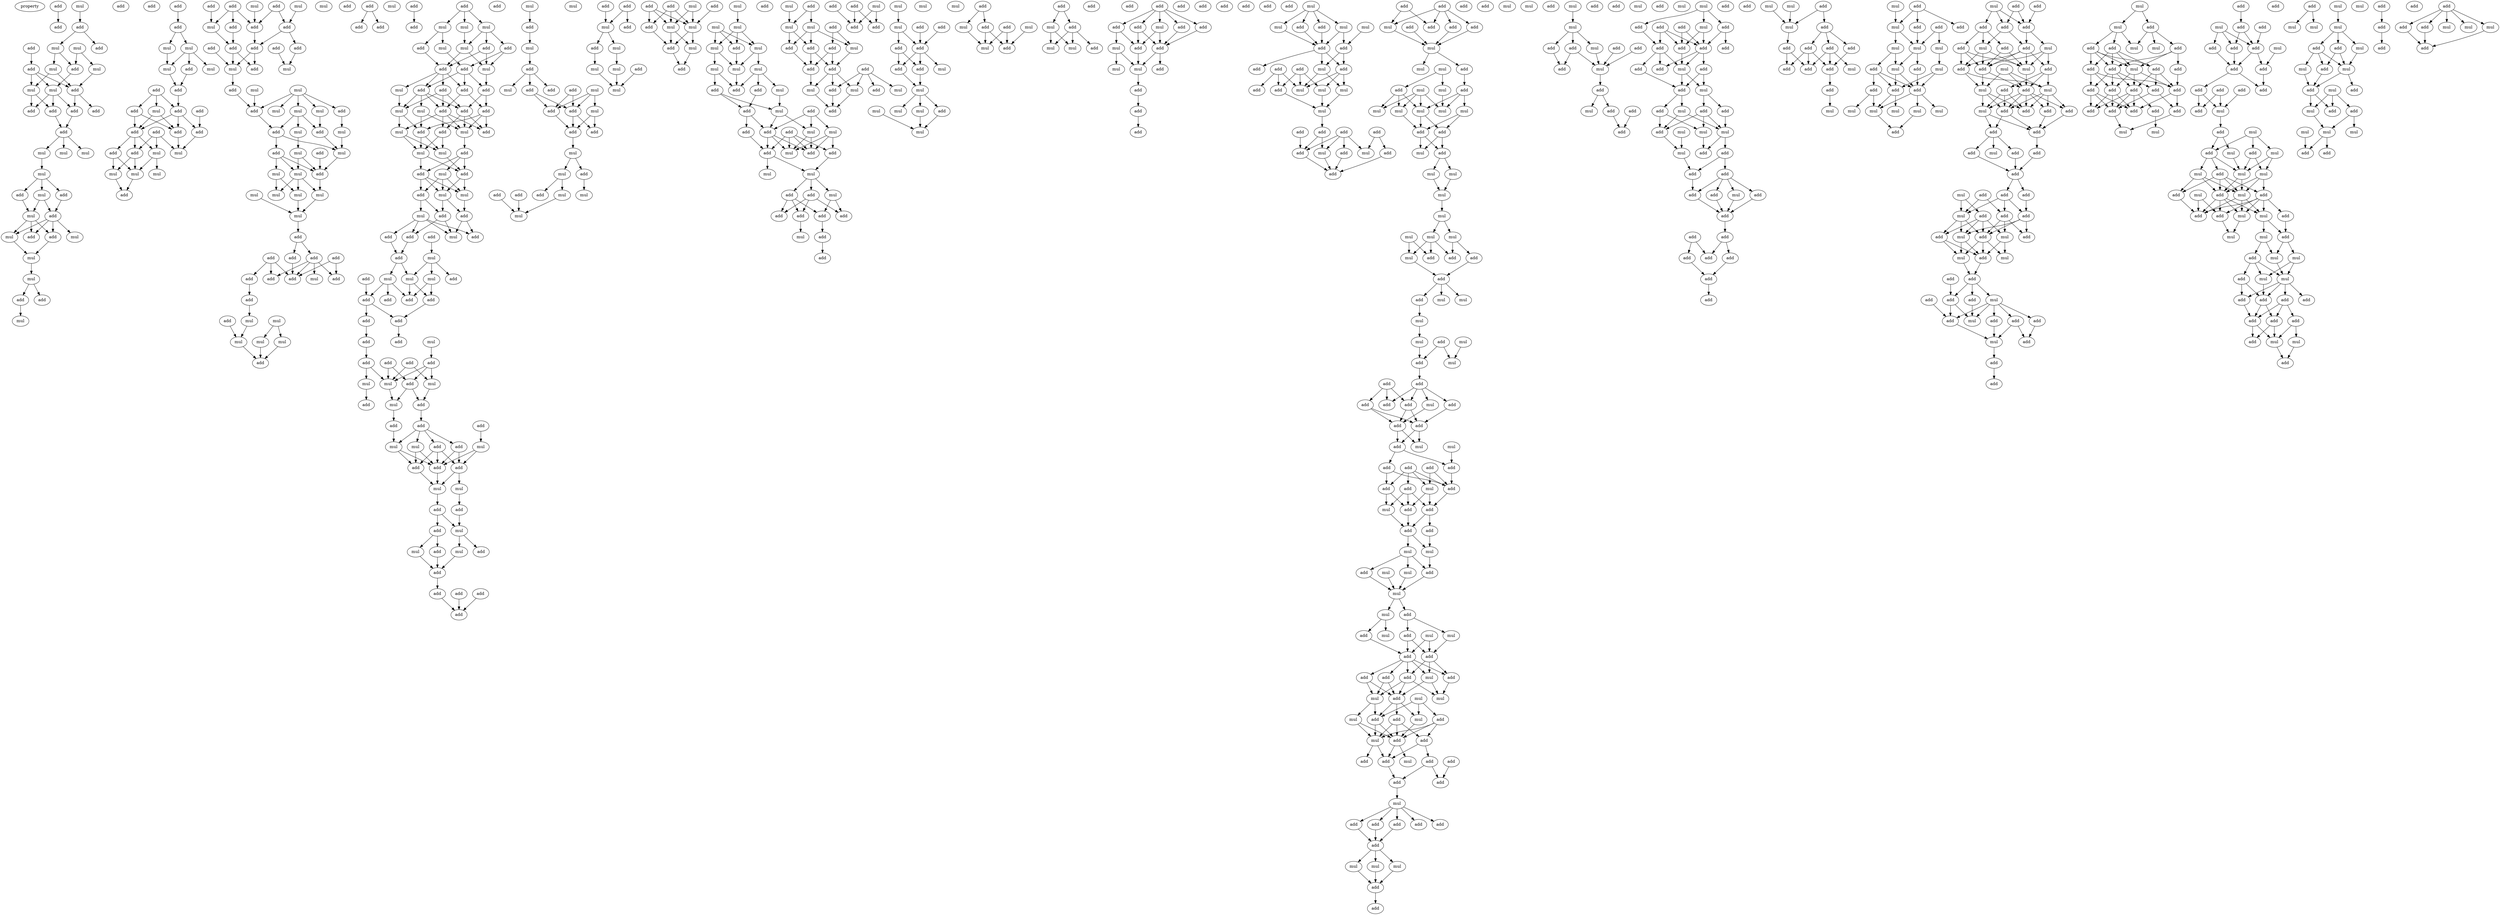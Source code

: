 digraph {
    node [fontcolor=black]
    property [mul=2,lf=1.2]
    0 [ label = add ];
    1 [ label = add ];
    2 [ label = mul ];
    3 [ label = add ];
    4 [ label = mul ];
    5 [ label = add ];
    6 [ label = mul ];
    7 [ label = add ];
    8 [ label = add ];
    9 [ label = add ];
    10 [ label = mul ];
    11 [ label = mul ];
    12 [ label = mul ];
    13 [ label = add ];
    14 [ label = mul ];
    15 [ label = add ];
    16 [ label = add ];
    17 [ label = add ];
    18 [ label = add ];
    19 [ label = add ];
    20 [ label = mul ];
    21 [ label = mul ];
    22 [ label = mul ];
    23 [ label = add ];
    24 [ label = mul ];
    25 [ label = add ];
    26 [ label = add ];
    27 [ label = mul ];
    28 [ label = mul ];
    29 [ label = add ];
    30 [ label = add ];
    31 [ label = mul ];
    32 [ label = mul ];
    33 [ label = add ];
    34 [ label = mul ];
    35 [ label = mul ];
    36 [ label = add ];
    37 [ label = add ];
    38 [ label = mul ];
    39 [ label = add ];
    40 [ label = add ];
    41 [ label = add ];
    42 [ label = mul ];
    43 [ label = mul ];
    44 [ label = mul ];
    45 [ label = add ];
    46 [ label = mul ];
    47 [ label = add ];
    48 [ label = add ];
    49 [ label = add ];
    50 [ label = add ];
    51 [ label = add ];
    52 [ label = mul ];
    53 [ label = add ];
    54 [ label = add ];
    55 [ label = add ];
    56 [ label = add ];
    57 [ label = mul ];
    58 [ label = add ];
    59 [ label = mul ];
    60 [ label = add ];
    61 [ label = mul ];
    62 [ label = mul ];
    63 [ label = mul ];
    64 [ label = add ];
    65 [ label = add ];
    66 [ label = add ];
    67 [ label = add ];
    68 [ label = mul ];
    69 [ label = mul ];
    70 [ label = add ];
    71 [ label = mul ];
    72 [ label = add ];
    73 [ label = add ];
    74 [ label = add ];
    75 [ label = add ];
    76 [ label = add ];
    77 [ label = add ];
    78 [ label = add ];
    79 [ label = mul ];
    80 [ label = mul ];
    81 [ label = add ];
    82 [ label = add ];
    83 [ label = mul ];
    84 [ label = mul ];
    85 [ label = mul ];
    86 [ label = mul ];
    87 [ label = add ];
    88 [ label = mul ];
    89 [ label = add ];
    90 [ label = mul ];
    91 [ label = add ];
    92 [ label = add ];
    93 [ label = mul ];
    94 [ label = mul ];
    95 [ label = add ];
    96 [ label = mul ];
    97 [ label = add ];
    98 [ label = add ];
    99 [ label = mul ];
    100 [ label = mul ];
    101 [ label = mul ];
    102 [ label = mul ];
    103 [ label = mul ];
    104 [ label = mul ];
    105 [ label = mul ];
    106 [ label = add ];
    107 [ label = add ];
    108 [ label = add ];
    109 [ label = add ];
    110 [ label = add ];
    111 [ label = add ];
    112 [ label = add ];
    113 [ label = mul ];
    114 [ label = add ];
    115 [ label = add ];
    116 [ label = add ];
    117 [ label = mul ];
    118 [ label = mul ];
    119 [ label = mul ];
    120 [ label = add ];
    121 [ label = mul ];
    122 [ label = add ];
    123 [ label = mul ];
    124 [ label = mul ];
    125 [ label = add ];
    126 [ label = add ];
    127 [ label = mul ];
    128 [ label = add ];
    129 [ label = add ];
    130 [ label = add ];
    131 [ label = add ];
    132 [ label = add ];
    133 [ label = mul ];
    134 [ label = mul ];
    135 [ label = mul ];
    136 [ label = mul ];
    137 [ label = mul ];
    138 [ label = add ];
    139 [ label = add ];
    140 [ label = add ];
    141 [ label = mul ];
    142 [ label = add ];
    143 [ label = add ];
    144 [ label = add ];
    145 [ label = add ];
    146 [ label = add ];
    147 [ label = add ];
    148 [ label = mul ];
    149 [ label = add ];
    150 [ label = mul ];
    151 [ label = add ];
    152 [ label = add ];
    153 [ label = mul ];
    154 [ label = add ];
    155 [ label = mul ];
    156 [ label = add ];
    157 [ label = mul ];
    158 [ label = add ];
    159 [ label = mul ];
    160 [ label = add ];
    161 [ label = mul ];
    162 [ label = add ];
    163 [ label = mul ];
    164 [ label = add ];
    165 [ label = mul ];
    166 [ label = mul ];
    167 [ label = add ];
    168 [ label = add ];
    169 [ label = mul ];
    170 [ label = add ];
    171 [ label = add ];
    172 [ label = add ];
    173 [ label = add ];
    174 [ label = mul ];
    175 [ label = add ];
    176 [ label = add ];
    177 [ label = mul ];
    178 [ label = mul ];
    179 [ label = mul ];
    180 [ label = add ];
    181 [ label = add ];
    182 [ label = mul ];
    183 [ label = add ];
    184 [ label = add ];
    185 [ label = add ];
    186 [ label = add ];
    187 [ label = add ];
    188 [ label = add ];
    189 [ label = add ];
    190 [ label = add ];
    191 [ label = mul ];
    192 [ label = add ];
    193 [ label = add ];
    194 [ label = add ];
    195 [ label = add ];
    196 [ label = mul ];
    197 [ label = mul ];
    198 [ label = add ];
    199 [ label = mul ];
    200 [ label = add ];
    201 [ label = add ];
    202 [ label = mul ];
    203 [ label = add ];
    204 [ label = add ];
    205 [ label = add ];
    206 [ label = add ];
    207 [ label = mul ];
    208 [ label = add ];
    209 [ label = mul ];
    210 [ label = mul ];
    211 [ label = add ];
    212 [ label = add ];
    213 [ label = add ];
    214 [ label = add ];
    215 [ label = mul ];
    216 [ label = mul ];
    217 [ label = add ];
    218 [ label = add ];
    219 [ label = add ];
    220 [ label = mul ];
    221 [ label = add ];
    222 [ label = mul ];
    223 [ label = add ];
    224 [ label = mul ];
    225 [ label = add ];
    226 [ label = mul ];
    227 [ label = add ];
    228 [ label = add ];
    229 [ label = add ];
    230 [ label = add ];
    231 [ label = add ];
    232 [ label = mul ];
    233 [ label = add ];
    234 [ label = add ];
    235 [ label = mul ];
    236 [ label = add ];
    237 [ label = add ];
    238 [ label = mul ];
    239 [ label = mul ];
    240 [ label = add ];
    241 [ label = add ];
    242 [ label = add ];
    243 [ label = add ];
    244 [ label = mul ];
    245 [ label = mul ];
    246 [ label = add ];
    247 [ label = mul ];
    248 [ label = mul ];
    249 [ label = add ];
    250 [ label = add ];
    251 [ label = add ];
    252 [ label = mul ];
    253 [ label = mul ];
    254 [ label = add ];
    255 [ label = add ];
    256 [ label = mul ];
    257 [ label = add ];
    258 [ label = add ];
    259 [ label = mul ];
    260 [ label = mul ];
    261 [ label = add ];
    262 [ label = mul ];
    263 [ label = mul ];
    264 [ label = add ];
    265 [ label = mul ];
    266 [ label = add ];
    267 [ label = add ];
    268 [ label = add ];
    269 [ label = mul ];
    270 [ label = mul ];
    271 [ label = mul ];
    272 [ label = mul ];
    273 [ label = mul ];
    274 [ label = add ];
    275 [ label = mul ];
    276 [ label = mul ];
    277 [ label = add ];
    278 [ label = add ];
    279 [ label = mul ];
    280 [ label = mul ];
    281 [ label = mul ];
    282 [ label = mul ];
    283 [ label = add ];
    284 [ label = add ];
    285 [ label = mul ];
    286 [ label = add ];
    287 [ label = mul ];
    288 [ label = add ];
    289 [ label = add ];
    290 [ label = mul ];
    291 [ label = mul ];
    292 [ label = add ];
    293 [ label = add ];
    294 [ label = add ];
    295 [ label = add ];
    296 [ label = add ];
    297 [ label = mul ];
    298 [ label = add ];
    299 [ label = mul ];
    300 [ label = mul ];
    301 [ label = add ];
    302 [ label = mul ];
    303 [ label = add ];
    304 [ label = add ];
    305 [ label = add ];
    306 [ label = add ];
    307 [ label = add ];
    308 [ label = mul ];
    309 [ label = add ];
    310 [ label = add ];
    311 [ label = add ];
    312 [ label = mul ];
    313 [ label = add ];
    314 [ label = mul ];
    315 [ label = add ];
    316 [ label = mul ];
    317 [ label = add ];
    318 [ label = add ];
    319 [ label = mul ];
    320 [ label = add ];
    321 [ label = add ];
    322 [ label = add ];
    323 [ label = add ];
    324 [ label = mul ];
    325 [ label = add ];
    326 [ label = mul ];
    327 [ label = add ];
    328 [ label = mul ];
    329 [ label = add ];
    330 [ label = add ];
    331 [ label = mul ];
    332 [ label = add ];
    333 [ label = add ];
    334 [ label = add ];
    335 [ label = mul ];
    336 [ label = add ];
    337 [ label = add ];
    338 [ label = mul ];
    339 [ label = add ];
    340 [ label = add ];
    341 [ label = mul ];
    342 [ label = mul ];
    343 [ label = add ];
    344 [ label = mul ];
    345 [ label = add ];
    346 [ label = mul ];
    347 [ label = mul ];
    348 [ label = add ];
    349 [ label = mul ];
    350 [ label = mul ];
    351 [ label = mul ];
    352 [ label = add ];
    353 [ label = mul ];
    354 [ label = mul ];
    355 [ label = add ];
    356 [ label = add ];
    357 [ label = add ];
    358 [ label = mul ];
    359 [ label = add ];
    360 [ label = mul ];
    361 [ label = add ];
    362 [ label = add ];
    363 [ label = mul ];
    364 [ label = add ];
    365 [ label = add ];
    366 [ label = mul ];
    367 [ label = add ];
    368 [ label = add ];
    369 [ label = add ];
    370 [ label = add ];
    371 [ label = mul ];
    372 [ label = add ];
    373 [ label = mul ];
    374 [ label = add ];
    375 [ label = add ];
    376 [ label = mul ];
    377 [ label = add ];
    378 [ label = add ];
    379 [ label = mul ];
    380 [ label = add ];
    381 [ label = add ];
    382 [ label = add ];
    383 [ label = add ];
    384 [ label = add ];
    385 [ label = add ];
    386 [ label = add ];
    387 [ label = add ];
    388 [ label = mul ];
    389 [ label = mul ];
    390 [ label = mul ];
    391 [ label = mul ];
    392 [ label = add ];
    393 [ label = add ];
    394 [ label = add ];
    395 [ label = add ];
    396 [ label = add ];
    397 [ label = add ];
    398 [ label = add ];
    399 [ label = mul ];
    400 [ label = add ];
    401 [ label = mul ];
    402 [ label = add ];
    403 [ label = add ];
    404 [ label = mul ];
    405 [ label = mul ];
    406 [ label = mul ];
    407 [ label = add ];
    408 [ label = add ];
    409 [ label = add ];
    410 [ label = add ];
    411 [ label = add ];
    412 [ label = add ];
    413 [ label = mul ];
    414 [ label = add ];
    415 [ label = mul ];
    416 [ label = add ];
    417 [ label = add ];
    418 [ label = add ];
    419 [ label = add ];
    420 [ label = add ];
    421 [ label = mul ];
    422 [ label = add ];
    423 [ label = add ];
    424 [ label = mul ];
    425 [ label = mul ];
    426 [ label = add ];
    427 [ label = mul ];
    428 [ label = add ];
    429 [ label = mul ];
    430 [ label = add ];
    431 [ label = add ];
    432 [ label = mul ];
    433 [ label = mul ];
    434 [ label = mul ];
    435 [ label = mul ];
    436 [ label = mul ];
    437 [ label = mul ];
    438 [ label = add ];
    439 [ label = add ];
    440 [ label = mul ];
    441 [ label = add ];
    442 [ label = mul ];
    443 [ label = mul ];
    444 [ label = mul ];
    445 [ label = mul ];
    446 [ label = add ];
    447 [ label = mul ];
    448 [ label = mul ];
    449 [ label = mul ];
    450 [ label = add ];
    451 [ label = add ];
    452 [ label = add ];
    453 [ label = mul ];
    454 [ label = mul ];
    455 [ label = add ];
    456 [ label = add ];
    457 [ label = mul ];
    458 [ label = mul ];
    459 [ label = mul ];
    460 [ label = mul ];
    461 [ label = add ];
    462 [ label = mul ];
    463 [ label = mul ];
    464 [ label = add ];
    465 [ label = add ];
    466 [ label = add ];
    467 [ label = add ];
    468 [ label = mul ];
    469 [ label = add ];
    470 [ label = add ];
    471 [ label = add ];
    472 [ label = add ];
    473 [ label = add ];
    474 [ label = mul ];
    475 [ label = mul ];
    476 [ label = add ];
    477 [ label = add ];
    478 [ label = add ];
    479 [ label = add ];
    480 [ label = add ];
    481 [ label = mul ];
    482 [ label = add ];
    483 [ label = add ];
    484 [ label = mul ];
    485 [ label = add ];
    486 [ label = mul ];
    487 [ label = add ];
    488 [ label = add ];
    489 [ label = add ];
    490 [ label = add ];
    491 [ label = mul ];
    492 [ label = mul ];
    493 [ label = add ];
    494 [ label = mul ];
    495 [ label = add ];
    496 [ label = add ];
    497 [ label = mul ];
    498 [ label = mul ];
    499 [ label = add ];
    500 [ label = mul ];
    501 [ label = mul ];
    502 [ label = mul ];
    503 [ label = add ];
    504 [ label = add ];
    505 [ label = mul ];
    506 [ label = add ];
    507 [ label = add ];
    508 [ label = add ];
    509 [ label = add ];
    510 [ label = mul ];
    511 [ label = add ];
    512 [ label = add ];
    513 [ label = mul ];
    514 [ label = mul ];
    515 [ label = mul ];
    516 [ label = add ];
    517 [ label = add ];
    518 [ label = mul ];
    519 [ label = add ];
    520 [ label = mul ];
    521 [ label = add ];
    522 [ label = mul ];
    523 [ label = add ];
    524 [ label = add ];
    525 [ label = add ];
    526 [ label = add ];
    527 [ label = mul ];
    528 [ label = add ];
    529 [ label = add ];
    530 [ label = add ];
    531 [ label = add ];
    532 [ label = mul ];
    533 [ label = add ];
    534 [ label = add ];
    535 [ label = add ];
    536 [ label = add ];
    537 [ label = add ];
    538 [ label = add ];
    539 [ label = mul ];
    540 [ label = mul ];
    541 [ label = mul ];
    542 [ label = add ];
    543 [ label = add ];
    544 [ label = mul ];
    545 [ label = add ];
    546 [ label = mul ];
    547 [ label = add ];
    548 [ label = add ];
    549 [ label = add ];
    550 [ label = mul ];
    551 [ label = add ];
    552 [ label = add ];
    553 [ label = mul ];
    554 [ label = add ];
    555 [ label = mul ];
    556 [ label = add ];
    557 [ label = add ];
    558 [ label = add ];
    559 [ label = add ];
    560 [ label = mul ];
    561 [ label = add ];
    562 [ label = mul ];
    563 [ label = mul ];
    564 [ label = add ];
    565 [ label = add ];
    566 [ label = mul ];
    567 [ label = add ];
    568 [ label = add ];
    569 [ label = add ];
    570 [ label = add ];
    571 [ label = add ];
    572 [ label = add ];
    573 [ label = add ];
    574 [ label = mul ];
    575 [ label = add ];
    576 [ label = add ];
    577 [ label = add ];
    578 [ label = mul ];
    579 [ label = add ];
    580 [ label = add ];
    581 [ label = mul ];
    582 [ label = add ];
    583 [ label = add ];
    584 [ label = mul ];
    585 [ label = mul ];
    586 [ label = add ];
    587 [ label = mul ];
    588 [ label = add ];
    589 [ label = mul ];
    590 [ label = add ];
    591 [ label = add ];
    592 [ label = add ];
    593 [ label = add ];
    594 [ label = add ];
    595 [ label = mul ];
    596 [ label = add ];
    597 [ label = add ];
    598 [ label = add ];
    599 [ label = add ];
    600 [ label = add ];
    601 [ label = add ];
    602 [ label = add ];
    603 [ label = add ];
    604 [ label = add ];
    605 [ label = mul ];
    606 [ label = add ];
    607 [ label = mul ];
    608 [ label = add ];
    609 [ label = add ];
    610 [ label = mul ];
    611 [ label = add ];
    612 [ label = add ];
    613 [ label = add ];
    614 [ label = add ];
    615 [ label = add ];
    616 [ label = add ];
    617 [ label = mul ];
    618 [ label = add ];
    619 [ label = add ];
    620 [ label = mul ];
    621 [ label = add ];
    622 [ label = mul ];
    623 [ label = add ];
    624 [ label = add ];
    625 [ label = mul ];
    626 [ label = add ];
    627 [ label = mul ];
    628 [ label = mul ];
    629 [ label = mul ];
    630 [ label = mul ];
    631 [ label = add ];
    632 [ label = mul ];
    633 [ label = add ];
    634 [ label = add ];
    635 [ label = add ];
    636 [ label = add ];
    637 [ label = mul ];
    638 [ label = mul ];
    639 [ label = mul ];
    640 [ label = mul ];
    641 [ label = mul ];
    642 [ label = add ];
    643 [ label = mul ];
    644 [ label = add ];
    645 [ label = add ];
    646 [ label = add ];
    647 [ label = add ];
    648 [ label = add ];
    649 [ label = add ];
    650 [ label = add ];
    651 [ label = add ];
    652 [ label = mul ];
    653 [ label = mul ];
    654 [ label = add ];
    655 [ label = add ];
    656 [ label = mul ];
    657 [ label = add ];
    658 [ label = mul ];
    659 [ label = mul ];
    660 [ label = add ];
    661 [ label = mul ];
    662 [ label = add ];
    663 [ label = mul ];
    664 [ label = add ];
    665 [ label = add ];
    666 [ label = add ];
    667 [ label = add ];
    668 [ label = add ];
    669 [ label = add ];
    670 [ label = add ];
    671 [ label = add ];
    672 [ label = mul ];
    673 [ label = add ];
    674 [ label = add ];
    675 [ label = mul ];
    676 [ label = add ];
    677 [ label = add ];
    678 [ label = add ];
    679 [ label = add ];
    680 [ label = add ];
    681 [ label = add ];
    682 [ label = mul ];
    683 [ label = mul ];
    684 [ label = add ];
    685 [ label = add ];
    686 [ label = mul ];
    687 [ label = add ];
    688 [ label = mul ];
    689 [ label = mul ];
    690 [ label = add ];
    691 [ label = add ];
    692 [ label = add ];
    693 [ label = add ];
    694 [ label = add ];
    695 [ label = mul ];
    696 [ label = add ];
    697 [ label = add ];
    698 [ label = add ];
    699 [ label = add ];
    700 [ label = mul ];
    701 [ label = add ];
    702 [ label = mul ];
    703 [ label = add ];
    704 [ label = add ];
    705 [ label = add ];
    706 [ label = mul ];
    707 [ label = mul ];
    708 [ label = add ];
    709 [ label = add ];
    710 [ label = mul ];
    711 [ label = add ];
    712 [ label = mul ];
    713 [ label = add ];
    714 [ label = add ];
    715 [ label = add ];
    716 [ label = add ];
    717 [ label = add ];
    718 [ label = mul ];
    719 [ label = add ];
    720 [ label = add ];
    721 [ label = add ];
    722 [ label = add ];
    723 [ label = add ];
    724 [ label = add ];
    725 [ label = add ];
    726 [ label = add ];
    727 [ label = add ];
    728 [ label = add ];
    729 [ label = mul ];
    730 [ label = mul ];
    731 [ label = add ];
    732 [ label = mul ];
    733 [ label = add ];
    734 [ label = add ];
    735 [ label = add ];
    736 [ label = mul ];
    737 [ label = add ];
    738 [ label = add ];
    739 [ label = add ];
    740 [ label = add ];
    741 [ label = add ];
    742 [ label = add ];
    743 [ label = add ];
    744 [ label = add ];
    745 [ label = add ];
    746 [ label = mul ];
    747 [ label = add ];
    748 [ label = mul ];
    749 [ label = mul ];
    750 [ label = add ];
    751 [ label = mul ];
    752 [ label = add ];
    753 [ label = mul ];
    754 [ label = add ];
    755 [ label = mul ];
    756 [ label = mul ];
    757 [ label = add ];
    758 [ label = add ];
    759 [ label = add ];
    760 [ label = mul ];
    761 [ label = mul ];
    762 [ label = mul ];
    763 [ label = add ];
    764 [ label = mul ];
    765 [ label = add ];
    766 [ label = add ];
    767 [ label = mul ];
    768 [ label = mul ];
    769 [ label = add ];
    770 [ label = mul ];
    771 [ label = mul ];
    772 [ label = add ];
    773 [ label = add ];
    774 [ label = mul ];
    775 [ label = mul ];
    776 [ label = add ];
    777 [ label = add ];
    778 [ label = add ];
    779 [ label = add ];
    780 [ label = add ];
    781 [ label = add ];
    782 [ label = add ];
    783 [ label = mul ];
    784 [ label = mul ];
    785 [ label = add ];
    786 [ label = add ];
    787 [ label = add ];
    788 [ label = add ];
    789 [ label = mul ];
    790 [ label = mul ];
    791 [ label = mul ];
    792 [ label = mul ];
    793 [ label = add ];
    794 [ label = add ];
    795 [ label = mul ];
    796 [ label = mul ];
    797 [ label = add ];
    798 [ label = mul ];
    799 [ label = add ];
    800 [ label = add ];
    801 [ label = mul ];
    802 [ label = mul ];
    803 [ label = add ];
    804 [ label = add ];
    805 [ label = mul ];
    806 [ label = mul ];
    807 [ label = mul ];
    808 [ label = add ];
    809 [ label = mul ];
    810 [ label = add ];
    811 [ label = add ];
    812 [ label = add ];
    813 [ label = add ];
    814 [ label = add ];
    815 [ label = add ];
    816 [ label = add ];
    817 [ label = add ];
    818 [ label = mul ];
    819 [ label = mul ];
    820 [ label = mul ];
    821 [ label = add ];
    0 -> 1 [ name = 0 ];
    2 -> 3 [ name = 1 ];
    3 -> 4 [ name = 2 ];
    3 -> 5 [ name = 3 ];
    4 -> 9 [ name = 4 ];
    4 -> 11 [ name = 5 ];
    6 -> 9 [ name = 6 ];
    6 -> 10 [ name = 7 ];
    7 -> 8 [ name = 8 ];
    8 -> 12 [ name = 9 ];
    8 -> 13 [ name = 10 ];
    8 -> 14 [ name = 11 ];
    9 -> 14 [ name = 12 ];
    10 -> 13 [ name = 13 ];
    11 -> 12 [ name = 14 ];
    11 -> 13 [ name = 15 ];
    12 -> 16 [ name = 16 ];
    12 -> 18 [ name = 17 ];
    13 -> 15 [ name = 18 ];
    13 -> 17 [ name = 19 ];
    14 -> 16 [ name = 20 ];
    14 -> 17 [ name = 21 ];
    14 -> 18 [ name = 22 ];
    16 -> 19 [ name = 23 ];
    17 -> 19 [ name = 24 ];
    19 -> 20 [ name = 25 ];
    19 -> 21 [ name = 26 ];
    19 -> 22 [ name = 27 ];
    20 -> 24 [ name = 28 ];
    24 -> 25 [ name = 29 ];
    24 -> 26 [ name = 30 ];
    24 -> 27 [ name = 31 ];
    25 -> 28 [ name = 32 ];
    26 -> 29 [ name = 33 ];
    27 -> 28 [ name = 34 ];
    27 -> 29 [ name = 35 ];
    28 -> 30 [ name = 36 ];
    28 -> 31 [ name = 37 ];
    28 -> 33 [ name = 38 ];
    29 -> 30 [ name = 39 ];
    29 -> 31 [ name = 40 ];
    29 -> 32 [ name = 41 ];
    29 -> 33 [ name = 42 ];
    30 -> 34 [ name = 43 ];
    31 -> 34 [ name = 44 ];
    34 -> 35 [ name = 45 ];
    35 -> 36 [ name = 46 ];
    35 -> 37 [ name = 47 ];
    36 -> 38 [ name = 48 ];
    40 -> 41 [ name = 49 ];
    41 -> 42 [ name = 50 ];
    41 -> 43 [ name = 51 ];
    42 -> 46 [ name = 52 ];
    43 -> 44 [ name = 53 ];
    43 -> 45 [ name = 54 ];
    43 -> 46 [ name = 55 ];
    45 -> 47 [ name = 56 ];
    46 -> 47 [ name = 57 ];
    47 -> 51 [ name = 58 ];
    48 -> 49 [ name = 59 ];
    48 -> 51 [ name = 60 ];
    48 -> 52 [ name = 61 ];
    49 -> 54 [ name = 62 ];
    49 -> 56 [ name = 63 ];
    50 -> 55 [ name = 64 ];
    51 -> 54 [ name = 65 ];
    51 -> 55 [ name = 66 ];
    51 -> 56 [ name = 67 ];
    52 -> 54 [ name = 68 ];
    52 -> 56 [ name = 69 ];
    53 -> 57 [ name = 70 ];
    53 -> 58 [ name = 71 ];
    53 -> 59 [ name = 72 ];
    54 -> 58 [ name = 73 ];
    54 -> 59 [ name = 74 ];
    54 -> 60 [ name = 75 ];
    55 -> 57 [ name = 76 ];
    56 -> 57 [ name = 77 ];
    58 -> 61 [ name = 78 ];
    58 -> 63 [ name = 79 ];
    59 -> 62 [ name = 80 ];
    59 -> 63 [ name = 81 ];
    60 -> 61 [ name = 82 ];
    60 -> 63 [ name = 83 ];
    61 -> 64 [ name = 84 ];
    63 -> 64 [ name = 85 ];
    65 -> 70 [ name = 86 ];
    65 -> 73 [ name = 87 ];
    66 -> 70 [ name = 88 ];
    66 -> 71 [ name = 89 ];
    66 -> 72 [ name = 90 ];
    67 -> 71 [ name = 91 ];
    68 -> 73 [ name = 92 ];
    69 -> 70 [ name = 93 ];
    70 -> 76 [ name = 94 ];
    71 -> 75 [ name = 95 ];
    72 -> 75 [ name = 96 ];
    73 -> 74 [ name = 97 ];
    73 -> 76 [ name = 98 ];
    74 -> 80 [ name = 99 ];
    75 -> 79 [ name = 100 ];
    75 -> 81 [ name = 101 ];
    76 -> 79 [ name = 102 ];
    76 -> 81 [ name = 103 ];
    77 -> 79 [ name = 104 ];
    78 -> 80 [ name = 105 ];
    79 -> 82 [ name = 106 ];
    82 -> 89 [ name = 107 ];
    83 -> 85 [ name = 108 ];
    83 -> 86 [ name = 109 ];
    83 -> 87 [ name = 110 ];
    83 -> 88 [ name = 111 ];
    83 -> 89 [ name = 112 ];
    84 -> 89 [ name = 113 ];
    85 -> 90 [ name = 114 ];
    85 -> 91 [ name = 115 ];
    85 -> 92 [ name = 116 ];
    87 -> 93 [ name = 117 ];
    88 -> 91 [ name = 118 ];
    89 -> 92 [ name = 119 ];
    90 -> 94 [ name = 120 ];
    91 -> 96 [ name = 121 ];
    92 -> 95 [ name = 122 ];
    92 -> 96 [ name = 123 ];
    93 -> 96 [ name = 124 ];
    94 -> 98 [ name = 125 ];
    94 -> 100 [ name = 126 ];
    95 -> 98 [ name = 127 ];
    95 -> 99 [ name = 128 ];
    95 -> 100 [ name = 129 ];
    96 -> 98 [ name = 130 ];
    97 -> 98 [ name = 131 ];
    98 -> 104 [ name = 132 ];
    99 -> 101 [ name = 133 ];
    99 -> 103 [ name = 134 ];
    100 -> 101 [ name = 135 ];
    100 -> 103 [ name = 136 ];
    100 -> 104 [ name = 137 ];
    102 -> 105 [ name = 138 ];
    103 -> 105 [ name = 139 ];
    104 -> 105 [ name = 140 ];
    105 -> 106 [ name = 141 ];
    106 -> 107 [ name = 142 ];
    106 -> 109 [ name = 143 ];
    107 -> 112 [ name = 144 ];
    108 -> 111 [ name = 145 ];
    108 -> 112 [ name = 146 ];
    108 -> 115 [ name = 147 ];
    109 -> 111 [ name = 148 ];
    109 -> 112 [ name = 149 ];
    109 -> 113 [ name = 150 ];
    109 -> 114 [ name = 151 ];
    110 -> 112 [ name = 152 ];
    110 -> 114 [ name = 153 ];
    115 -> 116 [ name = 154 ];
    116 -> 118 [ name = 155 ];
    117 -> 123 [ name = 156 ];
    117 -> 124 [ name = 157 ];
    118 -> 121 [ name = 158 ];
    120 -> 121 [ name = 159 ];
    121 -> 125 [ name = 160 ];
    123 -> 125 [ name = 161 ];
    124 -> 125 [ name = 162 ];
    126 -> 128 [ name = 163 ];
    126 -> 130 [ name = 164 ];
    129 -> 131 [ name = 165 ];
    132 -> 133 [ name = 166 ];
    132 -> 134 [ name = 167 ];
    132 -> 135 [ name = 168 ];
    133 -> 136 [ name = 169 ];
    133 -> 138 [ name = 170 ];
    133 -> 139 [ name = 171 ];
    134 -> 136 [ name = 172 ];
    135 -> 137 [ name = 173 ];
    135 -> 140 [ name = 174 ];
    136 -> 141 [ name = 175 ];
    136 -> 142 [ name = 176 ];
    137 -> 143 [ name = 177 ];
    138 -> 141 [ name = 178 ];
    138 -> 143 [ name = 179 ];
    139 -> 141 [ name = 180 ];
    139 -> 142 [ name = 181 ];
    140 -> 142 [ name = 182 ];
    141 -> 144 [ name = 183 ];
    142 -> 145 [ name = 184 ];
    142 -> 146 [ name = 185 ];
    142 -> 147 [ name = 186 ];
    142 -> 148 [ name = 187 ];
    143 -> 144 [ name = 188 ];
    143 -> 145 [ name = 189 ];
    143 -> 146 [ name = 190 ];
    144 -> 151 [ name = 191 ];
    144 -> 152 [ name = 192 ];
    145 -> 149 [ name = 193 ];
    145 -> 150 [ name = 194 ];
    145 -> 152 [ name = 195 ];
    145 -> 153 [ name = 196 ];
    146 -> 149 [ name = 197 ];
    146 -> 151 [ name = 198 ];
    147 -> 149 [ name = 199 ];
    147 -> 152 [ name = 200 ];
    147 -> 153 [ name = 201 ];
    148 -> 153 [ name = 202 ];
    149 -> 154 [ name = 203 ];
    149 -> 155 [ name = 204 ];
    149 -> 157 [ name = 205 ];
    149 -> 158 [ name = 206 ];
    150 -> 155 [ name = 207 ];
    150 -> 156 [ name = 208 ];
    151 -> 155 [ name = 209 ];
    151 -> 156 [ name = 210 ];
    151 -> 158 [ name = 211 ];
    152 -> 154 [ name = 212 ];
    152 -> 155 [ name = 213 ];
    152 -> 158 [ name = 214 ];
    153 -> 156 [ name = 215 ];
    153 -> 157 [ name = 216 ];
    154 -> 159 [ name = 217 ];
    154 -> 161 [ name = 218 ];
    155 -> 160 [ name = 219 ];
    156 -> 159 [ name = 220 ];
    156 -> 161 [ name = 221 ];
    157 -> 159 [ name = 222 ];
    157 -> 161 [ name = 223 ];
    159 -> 164 [ name = 224 ];
    160 -> 162 [ name = 225 ];
    160 -> 163 [ name = 226 ];
    160 -> 164 [ name = 227 ];
    161 -> 162 [ name = 228 ];
    161 -> 164 [ name = 229 ];
    162 -> 165 [ name = 230 ];
    162 -> 166 [ name = 231 ];
    162 -> 167 [ name = 232 ];
    163 -> 165 [ name = 233 ];
    163 -> 166 [ name = 234 ];
    163 -> 167 [ name = 235 ];
    164 -> 165 [ name = 236 ];
    164 -> 166 [ name = 237 ];
    165 -> 168 [ name = 238 ];
    165 -> 170 [ name = 239 ];
    166 -> 170 [ name = 240 ];
    167 -> 168 [ name = 241 ];
    167 -> 169 [ name = 242 ];
    168 -> 172 [ name = 243 ];
    168 -> 174 [ name = 244 ];
    169 -> 171 [ name = 245 ];
    169 -> 172 [ name = 246 ];
    169 -> 173 [ name = 247 ];
    169 -> 174 [ name = 248 ];
    170 -> 171 [ name = 249 ];
    170 -> 174 [ name = 250 ];
    172 -> 176 [ name = 251 ];
    173 -> 176 [ name = 252 ];
    175 -> 177 [ name = 253 ];
    176 -> 178 [ name = 254 ];
    176 -> 179 [ name = 255 ];
    177 -> 178 [ name = 256 ];
    177 -> 180 [ name = 257 ];
    177 -> 182 [ name = 258 ];
    178 -> 185 [ name = 259 ];
    178 -> 186 [ name = 260 ];
    179 -> 183 [ name = 261 ];
    179 -> 184 [ name = 262 ];
    179 -> 186 [ name = 263 ];
    181 -> 184 [ name = 264 ];
    182 -> 185 [ name = 265 ];
    182 -> 186 [ name = 266 ];
    184 -> 187 [ name = 267 ];
    184 -> 188 [ name = 268 ];
    185 -> 188 [ name = 269 ];
    187 -> 189 [ name = 270 ];
    188 -> 190 [ name = 271 ];
    189 -> 194 [ name = 272 ];
    191 -> 193 [ name = 273 ];
    192 -> 196 [ name = 274 ];
    192 -> 199 [ name = 275 ];
    193 -> 196 [ name = 276 ];
    193 -> 198 [ name = 277 ];
    193 -> 199 [ name = 278 ];
    194 -> 197 [ name = 279 ];
    194 -> 199 [ name = 280 ];
    195 -> 198 [ name = 281 ];
    195 -> 199 [ name = 282 ];
    196 -> 201 [ name = 283 ];
    197 -> 203 [ name = 284 ];
    198 -> 201 [ name = 285 ];
    198 -> 202 [ name = 286 ];
    199 -> 202 [ name = 287 ];
    201 -> 206 [ name = 288 ];
    202 -> 204 [ name = 289 ];
    204 -> 210 [ name = 290 ];
    205 -> 207 [ name = 291 ];
    206 -> 208 [ name = 292 ];
    206 -> 209 [ name = 293 ];
    206 -> 210 [ name = 294 ];
    206 -> 211 [ name = 295 ];
    207 -> 213 [ name = 296 ];
    207 -> 214 [ name = 297 ];
    208 -> 213 [ name = 298 ];
    208 -> 214 [ name = 299 ];
    209 -> 212 [ name = 300 ];
    209 -> 214 [ name = 301 ];
    210 -> 212 [ name = 302 ];
    210 -> 214 [ name = 303 ];
    211 -> 212 [ name = 304 ];
    211 -> 213 [ name = 305 ];
    211 -> 214 [ name = 306 ];
    212 -> 216 [ name = 307 ];
    213 -> 215 [ name = 308 ];
    213 -> 216 [ name = 309 ];
    214 -> 216 [ name = 310 ];
    215 -> 217 [ name = 311 ];
    216 -> 218 [ name = 312 ];
    217 -> 220 [ name = 313 ];
    218 -> 219 [ name = 314 ];
    218 -> 220 [ name = 315 ];
    219 -> 222 [ name = 316 ];
    219 -> 223 [ name = 317 ];
    220 -> 221 [ name = 318 ];
    220 -> 224 [ name = 319 ];
    222 -> 225 [ name = 320 ];
    223 -> 225 [ name = 321 ];
    224 -> 225 [ name = 322 ];
    225 -> 227 [ name = 323 ];
    226 -> 231 [ name = 324 ];
    227 -> 230 [ name = 325 ];
    228 -> 230 [ name = 326 ];
    229 -> 230 [ name = 327 ];
    231 -> 232 [ name = 328 ];
    232 -> 233 [ name = 329 ];
    233 -> 235 [ name = 330 ];
    233 -> 236 [ name = 331 ];
    233 -> 237 [ name = 332 ];
    234 -> 240 [ name = 333 ];
    234 -> 241 [ name = 334 ];
    237 -> 240 [ name = 335 ];
    237 -> 241 [ name = 336 ];
    238 -> 239 [ name = 337 ];
    238 -> 240 [ name = 338 ];
    238 -> 241 [ name = 339 ];
    239 -> 242 [ name = 340 ];
    239 -> 243 [ name = 341 ];
    240 -> 242 [ name = 342 ];
    241 -> 242 [ name = 343 ];
    241 -> 243 [ name = 344 ];
    242 -> 244 [ name = 345 ];
    244 -> 245 [ name = 346 ];
    244 -> 246 [ name = 347 ];
    245 -> 247 [ name = 348 ];
    245 -> 250 [ name = 349 ];
    246 -> 248 [ name = 350 ];
    247 -> 252 [ name = 351 ];
    249 -> 252 [ name = 352 ];
    251 -> 252 [ name = 353 ];
    254 -> 256 [ name = 354 ];
    254 -> 257 [ name = 355 ];
    255 -> 256 [ name = 356 ];
    256 -> 258 [ name = 357 ];
    256 -> 259 [ name = 358 ];
    258 -> 262 [ name = 359 ];
    259 -> 260 [ name = 360 ];
    260 -> 263 [ name = 361 ];
    261 -> 263 [ name = 362 ];
    262 -> 263 [ name = 363 ];
    264 -> 270 [ name = 364 ];
    265 -> 269 [ name = 365 ];
    265 -> 270 [ name = 366 ];
    266 -> 268 [ name = 367 ];
    266 -> 269 [ name = 368 ];
    266 -> 270 [ name = 369 ];
    267 -> 268 [ name = 370 ];
    267 -> 269 [ name = 371 ];
    267 -> 270 [ name = 372 ];
    268 -> 274 [ name = 373 ];
    269 -> 274 [ name = 374 ];
    269 -> 275 [ name = 375 ];
    270 -> 274 [ name = 376 ];
    270 -> 275 [ name = 377 ];
    271 -> 272 [ name = 378 ];
    272 -> 276 [ name = 379 ];
    272 -> 277 [ name = 380 ];
    272 -> 279 [ name = 381 ];
    273 -> 276 [ name = 382 ];
    273 -> 277 [ name = 383 ];
    273 -> 279 [ name = 384 ];
    274 -> 278 [ name = 385 ];
    275 -> 278 [ name = 386 ];
    276 -> 280 [ name = 387 ];
    276 -> 282 [ name = 388 ];
    277 -> 282 [ name = 389 ];
    279 -> 281 [ name = 390 ];
    279 -> 282 [ name = 391 ];
    280 -> 283 [ name = 392 ];
    280 -> 284 [ name = 393 ];
    280 -> 285 [ name = 394 ];
    281 -> 284 [ name = 395 ];
    281 -> 286 [ name = 396 ];
    282 -> 284 [ name = 397 ];
    283 -> 288 [ name = 398 ];
    285 -> 287 [ name = 399 ];
    286 -> 287 [ name = 400 ];
    286 -> 288 [ name = 401 ];
    287 -> 291 [ name = 402 ];
    287 -> 294 [ name = 403 ];
    288 -> 292 [ name = 404 ];
    288 -> 294 [ name = 405 ];
    289 -> 290 [ name = 406 ];
    289 -> 291 [ name = 407 ];
    289 -> 294 [ name = 408 ];
    290 -> 295 [ name = 409 ];
    290 -> 297 [ name = 410 ];
    290 -> 298 [ name = 411 ];
    291 -> 295 [ name = 412 ];
    291 -> 297 [ name = 413 ];
    292 -> 296 [ name = 414 ];
    293 -> 295 [ name = 415 ];
    293 -> 296 [ name = 416 ];
    293 -> 297 [ name = 417 ];
    293 -> 298 [ name = 418 ];
    294 -> 295 [ name = 419 ];
    294 -> 296 [ name = 420 ];
    294 -> 297 [ name = 421 ];
    296 -> 299 [ name = 422 ];
    296 -> 300 [ name = 423 ];
    298 -> 299 [ name = 424 ];
    299 -> 301 [ name = 425 ];
    299 -> 302 [ name = 426 ];
    299 -> 303 [ name = 427 ];
    301 -> 304 [ name = 428 ];
    301 -> 306 [ name = 429 ];
    301 -> 307 [ name = 430 ];
    302 -> 305 [ name = 431 ];
    302 -> 307 [ name = 432 ];
    303 -> 304 [ name = 433 ];
    303 -> 305 [ name = 434 ];
    303 -> 306 [ name = 435 ];
    304 -> 308 [ name = 436 ];
    305 -> 309 [ name = 437 ];
    309 -> 310 [ name = 438 ];
    312 -> 316 [ name = 439 ];
    313 -> 314 [ name = 440 ];
    313 -> 316 [ name = 441 ];
    314 -> 317 [ name = 442 ];
    314 -> 319 [ name = 443 ];
    314 -> 320 [ name = 444 ];
    315 -> 318 [ name = 445 ];
    315 -> 319 [ name = 446 ];
    316 -> 317 [ name = 447 ];
    316 -> 320 [ name = 448 ];
    317 -> 321 [ name = 449 ];
    318 -> 321 [ name = 450 ];
    318 -> 323 [ name = 451 ];
    319 -> 323 [ name = 452 ];
    320 -> 321 [ name = 453 ];
    320 -> 323 [ name = 454 ];
    321 -> 328 [ name = 455 ];
    322 -> 324 [ name = 456 ];
    322 -> 325 [ name = 457 ];
    322 -> 326 [ name = 458 ];
    322 -> 327 [ name = 459 ];
    323 -> 324 [ name = 460 ];
    323 -> 325 [ name = 461 ];
    323 -> 328 [ name = 462 ];
    324 -> 329 [ name = 463 ];
    325 -> 329 [ name = 464 ];
    328 -> 329 [ name = 465 ];
    330 -> 333 [ name = 466 ];
    331 -> 333 [ name = 467 ];
    331 -> 334 [ name = 468 ];
    332 -> 333 [ name = 469 ];
    332 -> 334 [ name = 470 ];
    335 -> 338 [ name = 471 ];
    336 -> 340 [ name = 472 ];
    337 -> 340 [ name = 473 ];
    338 -> 339 [ name = 474 ];
    338 -> 340 [ name = 475 ];
    339 -> 343 [ name = 476 ];
    339 -> 345 [ name = 477 ];
    340 -> 341 [ name = 478 ];
    340 -> 343 [ name = 479 ];
    340 -> 345 [ name = 480 ];
    343 -> 346 [ name = 481 ];
    345 -> 346 [ name = 482 ];
    346 -> 347 [ name = 483 ];
    346 -> 348 [ name = 484 ];
    346 -> 349 [ name = 485 ];
    347 -> 351 [ name = 486 ];
    348 -> 351 [ name = 487 ];
    350 -> 351 [ name = 488 ];
    352 -> 354 [ name = 489 ];
    352 -> 355 [ name = 490 ];
    353 -> 357 [ name = 491 ];
    354 -> 358 [ name = 492 ];
    355 -> 357 [ name = 493 ];
    355 -> 358 [ name = 494 ];
    356 -> 357 [ name = 495 ];
    356 -> 358 [ name = 496 ];
    359 -> 360 [ name = 497 ];
    359 -> 361 [ name = 498 ];
    360 -> 363 [ name = 499 ];
    360 -> 366 [ name = 500 ];
    361 -> 363 [ name = 501 ];
    361 -> 364 [ name = 502 ];
    361 -> 366 [ name = 503 ];
    367 -> 368 [ name = 504 ];
    367 -> 369 [ name = 505 ];
    367 -> 370 [ name = 506 ];
    367 -> 371 [ name = 507 ];
    367 -> 372 [ name = 508 ];
    368 -> 373 [ name = 509 ];
    368 -> 375 [ name = 510 ];
    369 -> 374 [ name = 511 ];
    370 -> 374 [ name = 512 ];
    371 -> 374 [ name = 513 ];
    371 -> 375 [ name = 514 ];
    372 -> 374 [ name = 515 ];
    372 -> 375 [ name = 516 ];
    373 -> 376 [ name = 517 ];
    373 -> 379 [ name = 518 ];
    374 -> 376 [ name = 519 ];
    374 -> 380 [ name = 520 ];
    375 -> 376 [ name = 521 ];
    376 -> 381 [ name = 522 ];
    381 -> 382 [ name = 523 ];
    382 -> 384 [ name = 524 ];
    388 -> 389 [ name = 525 ];
    388 -> 391 [ name = 526 ];
    388 -> 392 [ name = 527 ];
    388 -> 393 [ name = 528 ];
    389 -> 394 [ name = 529 ];
    389 -> 395 [ name = 530 ];
    390 -> 395 [ name = 531 ];
    391 -> 394 [ name = 532 ];
    392 -> 394 [ name = 533 ];
    393 -> 394 [ name = 534 ];
    394 -> 396 [ name = 535 ];
    394 -> 399 [ name = 536 ];
    394 -> 400 [ name = 537 ];
    395 -> 396 [ name = 538 ];
    395 -> 399 [ name = 539 ];
    396 -> 401 [ name = 540 ];
    396 -> 404 [ name = 541 ];
    396 -> 405 [ name = 542 ];
    397 -> 402 [ name = 543 ];
    397 -> 403 [ name = 544 ];
    397 -> 405 [ name = 545 ];
    398 -> 401 [ name = 546 ];
    398 -> 402 [ name = 547 ];
    398 -> 405 [ name = 548 ];
    399 -> 404 [ name = 549 ];
    399 -> 405 [ name = 550 ];
    401 -> 406 [ name = 551 ];
    402 -> 406 [ name = 552 ];
    404 -> 406 [ name = 553 ];
    406 -> 409 [ name = 554 ];
    407 -> 411 [ name = 555 ];
    407 -> 412 [ name = 556 ];
    407 -> 413 [ name = 557 ];
    407 -> 415 [ name = 558 ];
    408 -> 412 [ name = 559 ];
    409 -> 412 [ name = 560 ];
    409 -> 415 [ name = 561 ];
    410 -> 413 [ name = 562 ];
    410 -> 414 [ name = 563 ];
    411 -> 416 [ name = 564 ];
    412 -> 416 [ name = 565 ];
    414 -> 416 [ name = 566 ];
    415 -> 416 [ name = 567 ];
    417 -> 419 [ name = 568 ];
    417 -> 421 [ name = 569 ];
    418 -> 419 [ name = 570 ];
    418 -> 420 [ name = 571 ];
    418 -> 421 [ name = 572 ];
    418 -> 422 [ name = 573 ];
    420 -> 424 [ name = 574 ];
    421 -> 424 [ name = 575 ];
    422 -> 424 [ name = 576 ];
    423 -> 424 [ name = 577 ];
    424 -> 426 [ name = 578 ];
    424 -> 427 [ name = 579 ];
    425 -> 431 [ name = 580 ];
    425 -> 432 [ name = 581 ];
    426 -> 430 [ name = 582 ];
    429 -> 433 [ name = 583 ];
    429 -> 434 [ name = 584 ];
    429 -> 435 [ name = 585 ];
    429 -> 436 [ name = 586 ];
    430 -> 434 [ name = 587 ];
    430 -> 436 [ name = 588 ];
    430 -> 437 [ name = 589 ];
    431 -> 433 [ name = 590 ];
    431 -> 435 [ name = 591 ];
    431 -> 436 [ name = 592 ];
    432 -> 434 [ name = 593 ];
    433 -> 439 [ name = 594 ];
    436 -> 438 [ name = 595 ];
    436 -> 439 [ name = 596 ];
    437 -> 438 [ name = 597 ];
    437 -> 439 [ name = 598 ];
    438 -> 440 [ name = 599 ];
    438 -> 441 [ name = 600 ];
    439 -> 440 [ name = 601 ];
    439 -> 441 [ name = 602 ];
    441 -> 442 [ name = 603 ];
    441 -> 443 [ name = 604 ];
    442 -> 444 [ name = 605 ];
    443 -> 444 [ name = 606 ];
    444 -> 445 [ name = 607 ];
    445 -> 448 [ name = 608 ];
    445 -> 449 [ name = 609 ];
    447 -> 450 [ name = 610 ];
    447 -> 453 [ name = 611 ];
    448 -> 451 [ name = 612 ];
    448 -> 452 [ name = 613 ];
    449 -> 450 [ name = 614 ];
    449 -> 452 [ name = 615 ];
    449 -> 453 [ name = 616 ];
    451 -> 455 [ name = 617 ];
    453 -> 455 [ name = 618 ];
    455 -> 456 [ name = 619 ];
    455 -> 457 [ name = 620 ];
    455 -> 458 [ name = 621 ];
    456 -> 459 [ name = 622 ];
    459 -> 460 [ name = 623 ];
    460 -> 464 [ name = 624 ];
    461 -> 463 [ name = 625 ];
    461 -> 464 [ name = 626 ];
    462 -> 463 [ name = 627 ];
    464 -> 465 [ name = 628 ];
    465 -> 468 [ name = 629 ];
    465 -> 469 [ name = 630 ];
    465 -> 470 [ name = 631 ];
    465 -> 471 [ name = 632 ];
    466 -> 467 [ name = 633 ];
    466 -> 469 [ name = 634 ];
    466 -> 470 [ name = 635 ];
    467 -> 472 [ name = 636 ];
    467 -> 473 [ name = 637 ];
    468 -> 472 [ name = 638 ];
    470 -> 472 [ name = 639 ];
    470 -> 473 [ name = 640 ];
    471 -> 473 [ name = 641 ];
    472 -> 474 [ name = 642 ];
    472 -> 476 [ name = 643 ];
    473 -> 474 [ name = 644 ];
    473 -> 476 [ name = 645 ];
    475 -> 477 [ name = 646 ];
    476 -> 477 [ name = 647 ];
    476 -> 480 [ name = 648 ];
    477 -> 482 [ name = 649 ];
    478 -> 482 [ name = 650 ];
    478 -> 484 [ name = 651 ];
    479 -> 482 [ name = 652 ];
    479 -> 483 [ name = 653 ];
    479 -> 484 [ name = 654 ];
    479 -> 485 [ name = 655 ];
    480 -> 482 [ name = 656 ];
    480 -> 483 [ name = 657 ];
    482 -> 487 [ name = 658 ];
    483 -> 486 [ name = 659 ];
    483 -> 488 [ name = 660 ];
    484 -> 487 [ name = 661 ];
    484 -> 488 [ name = 662 ];
    485 -> 486 [ name = 663 ];
    485 -> 487 [ name = 664 ];
    485 -> 488 [ name = 665 ];
    486 -> 489 [ name = 666 ];
    487 -> 489 [ name = 667 ];
    487 -> 490 [ name = 668 ];
    488 -> 489 [ name = 669 ];
    489 -> 491 [ name = 670 ];
    489 -> 492 [ name = 671 ];
    490 -> 491 [ name = 672 ];
    491 -> 496 [ name = 673 ];
    492 -> 493 [ name = 674 ];
    492 -> 496 [ name = 675 ];
    492 -> 497 [ name = 676 ];
    493 -> 498 [ name = 677 ];
    494 -> 498 [ name = 678 ];
    496 -> 498 [ name = 679 ];
    497 -> 498 [ name = 680 ];
    498 -> 499 [ name = 681 ];
    498 -> 500 [ name = 682 ];
    499 -> 501 [ name = 683 ];
    499 -> 503 [ name = 684 ];
    500 -> 504 [ name = 685 ];
    500 -> 505 [ name = 686 ];
    501 -> 506 [ name = 687 ];
    502 -> 506 [ name = 688 ];
    502 -> 507 [ name = 689 ];
    503 -> 506 [ name = 690 ];
    503 -> 507 [ name = 691 ];
    504 -> 507 [ name = 692 ];
    506 -> 509 [ name = 693 ];
    506 -> 510 [ name = 694 ];
    506 -> 511 [ name = 695 ];
    507 -> 508 [ name = 696 ];
    507 -> 509 [ name = 697 ];
    507 -> 510 [ name = 698 ];
    507 -> 511 [ name = 699 ];
    507 -> 512 [ name = 700 ];
    508 -> 514 [ name = 701 ];
    508 -> 516 [ name = 702 ];
    509 -> 514 [ name = 703 ];
    509 -> 515 [ name = 704 ];
    509 -> 516 [ name = 705 ];
    510 -> 515 [ name = 706 ];
    510 -> 516 [ name = 707 ];
    511 -> 515 [ name = 708 ];
    512 -> 514 [ name = 709 ];
    512 -> 516 [ name = 710 ];
    513 -> 518 [ name = 711 ];
    513 -> 519 [ name = 712 ];
    513 -> 521 [ name = 713 ];
    514 -> 519 [ name = 714 ];
    514 -> 520 [ name = 715 ];
    516 -> 517 [ name = 716 ];
    516 -> 518 [ name = 717 ];
    516 -> 519 [ name = 718 ];
    517 -> 522 [ name = 719 ];
    517 -> 523 [ name = 720 ];
    517 -> 524 [ name = 721 ];
    518 -> 523 [ name = 722 ];
    519 -> 522 [ name = 723 ];
    519 -> 523 [ name = 724 ];
    520 -> 522 [ name = 725 ];
    520 -> 523 [ name = 726 ];
    521 -> 522 [ name = 727 ];
    521 -> 523 [ name = 728 ];
    521 -> 524 [ name = 729 ];
    522 -> 525 [ name = 730 ];
    522 -> 529 [ name = 731 ];
    523 -> 525 [ name = 732 ];
    523 -> 527 [ name = 733 ];
    524 -> 525 [ name = 734 ];
    524 -> 528 [ name = 735 ];
    525 -> 531 [ name = 736 ];
    526 -> 530 [ name = 737 ];
    528 -> 530 [ name = 738 ];
    528 -> 531 [ name = 739 ];
    531 -> 532 [ name = 740 ];
    532 -> 533 [ name = 741 ];
    532 -> 534 [ name = 742 ];
    532 -> 535 [ name = 743 ];
    532 -> 536 [ name = 744 ];
    532 -> 537 [ name = 745 ];
    533 -> 538 [ name = 746 ];
    536 -> 538 [ name = 747 ];
    537 -> 538 [ name = 748 ];
    538 -> 539 [ name = 749 ];
    538 -> 540 [ name = 750 ];
    538 -> 541 [ name = 751 ];
    539 -> 542 [ name = 752 ];
    540 -> 542 [ name = 753 ];
    541 -> 542 [ name = 754 ];
    542 -> 543 [ name = 755 ];
    544 -> 546 [ name = 756 ];
    546 -> 548 [ name = 757 ];
    546 -> 550 [ name = 758 ];
    546 -> 551 [ name = 759 ];
    547 -> 553 [ name = 760 ];
    548 -> 552 [ name = 761 ];
    549 -> 553 [ name = 762 ];
    550 -> 553 [ name = 763 ];
    551 -> 552 [ name = 764 ];
    551 -> 553 [ name = 765 ];
    553 -> 554 [ name = 766 ];
    554 -> 555 [ name = 767 ];
    554 -> 556 [ name = 768 ];
    556 -> 558 [ name = 769 ];
    557 -> 558 [ name = 770 ];
    563 -> 564 [ name = 771 ];
    563 -> 566 [ name = 772 ];
    563 -> 567 [ name = 773 ];
    564 -> 570 [ name = 774 ];
    565 -> 569 [ name = 775 ];
    565 -> 572 [ name = 776 ];
    566 -> 569 [ name = 777 ];
    566 -> 572 [ name = 778 ];
    567 -> 571 [ name = 779 ];
    567 -> 572 [ name = 780 ];
    568 -> 569 [ name = 781 ];
    568 -> 570 [ name = 782 ];
    568 -> 572 [ name = 783 ];
    569 -> 574 [ name = 784 ];
    570 -> 574 [ name = 785 ];
    570 -> 575 [ name = 786 ];
    570 -> 577 [ name = 787 ];
    572 -> 573 [ name = 788 ];
    572 -> 574 [ name = 789 ];
    572 -> 575 [ name = 790 ];
    573 -> 578 [ name = 791 ];
    573 -> 579 [ name = 792 ];
    574 -> 578 [ name = 793 ];
    574 -> 579 [ name = 794 ];
    577 -> 579 [ name = 795 ];
    578 -> 582 [ name = 796 ];
    578 -> 583 [ name = 797 ];
    579 -> 580 [ name = 798 ];
    579 -> 581 [ name = 799 ];
    580 -> 584 [ name = 800 ];
    580 -> 586 [ name = 801 ];
    581 -> 585 [ name = 802 ];
    581 -> 586 [ name = 803 ];
    582 -> 585 [ name = 804 ];
    583 -> 584 [ name = 805 ];
    583 -> 585 [ name = 806 ];
    583 -> 586 [ name = 807 ];
    584 -> 588 [ name = 808 ];
    585 -> 588 [ name = 809 ];
    585 -> 590 [ name = 810 ];
    586 -> 589 [ name = 811 ];
    587 -> 589 [ name = 812 ];
    589 -> 592 [ name = 813 ];
    590 -> 591 [ name = 814 ];
    590 -> 592 [ name = 815 ];
    591 -> 593 [ name = 816 ];
    591 -> 594 [ name = 817 ];
    591 -> 595 [ name = 818 ];
    591 -> 596 [ name = 819 ];
    592 -> 593 [ name = 820 ];
    593 -> 597 [ name = 821 ];
    594 -> 597 [ name = 822 ];
    595 -> 597 [ name = 823 ];
    596 -> 597 [ name = 824 ];
    597 -> 598 [ name = 825 ];
    598 -> 600 [ name = 826 ];
    598 -> 601 [ name = 827 ];
    599 -> 600 [ name = 828 ];
    599 -> 602 [ name = 829 ];
    601 -> 604 [ name = 830 ];
    602 -> 604 [ name = 831 ];
    604 -> 606 [ name = 832 ];
    605 -> 610 [ name = 833 ];
    607 -> 610 [ name = 834 ];
    608 -> 609 [ name = 835 ];
    608 -> 610 [ name = 836 ];
    609 -> 611 [ name = 837 ];
    609 -> 612 [ name = 838 ];
    609 -> 614 [ name = 839 ];
    610 -> 613 [ name = 840 ];
    611 -> 616 [ name = 841 ];
    611 -> 617 [ name = 842 ];
    611 -> 618 [ name = 843 ];
    612 -> 618 [ name = 844 ];
    613 -> 615 [ name = 845 ];
    613 -> 616 [ name = 846 ];
    614 -> 615 [ name = 847 ];
    614 -> 616 [ name = 848 ];
    614 -> 618 [ name = 849 ];
    618 -> 619 [ name = 850 ];
    619 -> 620 [ name = 851 ];
    621 -> 623 [ name = 852 ];
    621 -> 625 [ name = 853 ];
    621 -> 626 [ name = 854 ];
    622 -> 625 [ name = 855 ];
    623 -> 627 [ name = 856 ];
    624 -> 627 [ name = 857 ];
    624 -> 628 [ name = 858 ];
    625 -> 627 [ name = 859 ];
    625 -> 629 [ name = 860 ];
    627 -> 632 [ name = 861 ];
    627 -> 633 [ name = 862 ];
    628 -> 630 [ name = 863 ];
    629 -> 631 [ name = 864 ];
    629 -> 632 [ name = 865 ];
    630 -> 634 [ name = 866 ];
    630 -> 635 [ name = 867 ];
    631 -> 634 [ name = 868 ];
    631 -> 635 [ name = 869 ];
    631 -> 636 [ name = 870 ];
    632 -> 634 [ name = 871 ];
    632 -> 635 [ name = 872 ];
    633 -> 635 [ name = 873 ];
    634 -> 638 [ name = 874 ];
    634 -> 639 [ name = 875 ];
    635 -> 637 [ name = 876 ];
    635 -> 639 [ name = 877 ];
    635 -> 640 [ name = 878 ];
    636 -> 639 [ name = 879 ];
    636 -> 641 [ name = 880 ];
    637 -> 642 [ name = 881 ];
    639 -> 642 [ name = 882 ];
    643 -> 646 [ name = 883 ];
    643 -> 647 [ name = 884 ];
    643 -> 648 [ name = 885 ];
    644 -> 646 [ name = 886 ];
    644 -> 647 [ name = 887 ];
    645 -> 646 [ name = 888 ];
    646 -> 649 [ name = 889 ];
    646 -> 652 [ name = 890 ];
    647 -> 649 [ name = 891 ];
    647 -> 653 [ name = 892 ];
    648 -> 650 [ name = 893 ];
    648 -> 651 [ name = 894 ];
    648 -> 653 [ name = 895 ];
    649 -> 654 [ name = 896 ];
    649 -> 655 [ name = 897 ];
    649 -> 657 [ name = 898 ];
    649 -> 658 [ name = 899 ];
    650 -> 655 [ name = 900 ];
    650 -> 658 [ name = 901 ];
    651 -> 654 [ name = 902 ];
    651 -> 655 [ name = 903 ];
    651 -> 658 [ name = 904 ];
    652 -> 655 [ name = 905 ];
    652 -> 657 [ name = 906 ];
    652 -> 658 [ name = 907 ];
    653 -> 654 [ name = 908 ];
    653 -> 655 [ name = 909 ];
    653 -> 658 [ name = 910 ];
    654 -> 659 [ name = 911 ];
    654 -> 661 [ name = 912 ];
    655 -> 659 [ name = 913 ];
    655 -> 662 [ name = 914 ];
    656 -> 659 [ name = 915 ];
    656 -> 661 [ name = 916 ];
    656 -> 662 [ name = 917 ];
    657 -> 660 [ name = 918 ];
    657 -> 661 [ name = 919 ];
    657 -> 662 [ name = 920 ];
    658 -> 662 [ name = 921 ];
    659 -> 663 [ name = 922 ];
    659 -> 665 [ name = 923 ];
    659 -> 667 [ name = 924 ];
    660 -> 663 [ name = 925 ];
    660 -> 665 [ name = 926 ];
    660 -> 667 [ name = 927 ];
    661 -> 664 [ name = 928 ];
    661 -> 665 [ name = 929 ];
    661 -> 666 [ name = 930 ];
    661 -> 667 [ name = 931 ];
    662 -> 663 [ name = 932 ];
    662 -> 664 [ name = 933 ];
    662 -> 665 [ name = 934 ];
    662 -> 666 [ name = 935 ];
    662 -> 667 [ name = 936 ];
    663 -> 668 [ name = 937 ];
    663 -> 669 [ name = 938 ];
    664 -> 669 [ name = 939 ];
    666 -> 669 [ name = 940 ];
    667 -> 668 [ name = 941 ];
    667 -> 669 [ name = 942 ];
    668 -> 670 [ name = 943 ];
    668 -> 671 [ name = 944 ];
    668 -> 672 [ name = 945 ];
    669 -> 673 [ name = 946 ];
    670 -> 674 [ name = 947 ];
    671 -> 674 [ name = 948 ];
    673 -> 674 [ name = 949 ];
    674 -> 676 [ name = 950 ];
    674 -> 677 [ name = 951 ];
    675 -> 679 [ name = 952 ];
    675 -> 682 [ name = 953 ];
    676 -> 680 [ name = 954 ];
    676 -> 681 [ name = 955 ];
    676 -> 682 [ name = 956 ];
    677 -> 681 [ name = 957 ];
    678 -> 680 [ name = 958 ];
    678 -> 682 [ name = 959 ];
    679 -> 683 [ name = 960 ];
    679 -> 684 [ name = 961 ];
    679 -> 685 [ name = 962 ];
    679 -> 686 [ name = 963 ];
    680 -> 683 [ name = 964 ];
    680 -> 684 [ name = 965 ];
    680 -> 687 [ name = 966 ];
    681 -> 684 [ name = 967 ];
    681 -> 686 [ name = 968 ];
    681 -> 687 [ name = 969 ];
    682 -> 684 [ name = 970 ];
    682 -> 685 [ name = 971 ];
    682 -> 686 [ name = 972 ];
    683 -> 689 [ name = 973 ];
    683 -> 690 [ name = 974 ];
    684 -> 688 [ name = 975 ];
    684 -> 689 [ name = 976 ];
    684 -> 690 [ name = 977 ];
    685 -> 688 [ name = 978 ];
    685 -> 690 [ name = 979 ];
    686 -> 688 [ name = 980 ];
    686 -> 690 [ name = 981 ];
    688 -> 691 [ name = 982 ];
    690 -> 691 [ name = 983 ];
    691 -> 693 [ name = 984 ];
    691 -> 694 [ name = 985 ];
    691 -> 695 [ name = 986 ];
    692 -> 694 [ name = 987 ];
    693 -> 700 [ name = 988 ];
    694 -> 700 [ name = 989 ];
    694 -> 701 [ name = 990 ];
    695 -> 697 [ name = 991 ];
    695 -> 698 [ name = 992 ];
    695 -> 699 [ name = 993 ];
    695 -> 700 [ name = 994 ];
    695 -> 701 [ name = 995 ];
    696 -> 701 [ name = 996 ];
    697 -> 703 [ name = 997 ];
    698 -> 702 [ name = 998 ];
    698 -> 703 [ name = 999 ];
    699 -> 702 [ name = 1000 ];
    701 -> 702 [ name = 1001 ];
    702 -> 704 [ name = 1002 ];
    704 -> 705 [ name = 1003 ];
    706 -> 707 [ name = 1004 ];
    706 -> 708 [ name = 1005 ];
    707 -> 709 [ name = 1006 ];
    707 -> 710 [ name = 1007 ];
    707 -> 711 [ name = 1008 ];
    708 -> 710 [ name = 1009 ];
    708 -> 712 [ name = 1010 ];
    708 -> 713 [ name = 1011 ];
    709 -> 714 [ name = 1012 ];
    709 -> 715 [ name = 1013 ];
    709 -> 717 [ name = 1014 ];
    709 -> 718 [ name = 1015 ];
    711 -> 714 [ name = 1016 ];
    711 -> 715 [ name = 1017 ];
    711 -> 717 [ name = 1018 ];
    711 -> 718 [ name = 1019 ];
    713 -> 715 [ name = 1020 ];
    713 -> 716 [ name = 1021 ];
    713 -> 718 [ name = 1022 ];
    714 -> 719 [ name = 1023 ];
    714 -> 720 [ name = 1024 ];
    714 -> 721 [ name = 1025 ];
    715 -> 719 [ name = 1026 ];
    715 -> 720 [ name = 1027 ];
    715 -> 722 [ name = 1028 ];
    715 -> 723 [ name = 1029 ];
    716 -> 721 [ name = 1030 ];
    717 -> 721 [ name = 1031 ];
    717 -> 722 [ name = 1032 ];
    717 -> 723 [ name = 1033 ];
    718 -> 719 [ name = 1034 ];
    718 -> 721 [ name = 1035 ];
    718 -> 722 [ name = 1036 ];
    719 -> 724 [ name = 1037 ];
    719 -> 725 [ name = 1038 ];
    719 -> 726 [ name = 1039 ];
    719 -> 728 [ name = 1040 ];
    720 -> 724 [ name = 1041 ];
    720 -> 727 [ name = 1042 ];
    721 -> 725 [ name = 1043 ];
    721 -> 727 [ name = 1044 ];
    722 -> 724 [ name = 1045 ];
    722 -> 725 [ name = 1046 ];
    722 -> 726 [ name = 1047 ];
    723 -> 724 [ name = 1048 ];
    723 -> 725 [ name = 1049 ];
    723 -> 726 [ name = 1050 ];
    724 -> 730 [ name = 1051 ];
    727 -> 730 [ name = 1052 ];
    728 -> 729 [ name = 1053 ];
    731 -> 733 [ name = 1054 ];
    732 -> 735 [ name = 1055 ];
    732 -> 737 [ name = 1056 ];
    732 -> 738 [ name = 1057 ];
    733 -> 735 [ name = 1058 ];
    733 -> 738 [ name = 1059 ];
    734 -> 738 [ name = 1060 ];
    735 -> 739 [ name = 1061 ];
    736 -> 740 [ name = 1062 ];
    737 -> 739 [ name = 1063 ];
    738 -> 739 [ name = 1064 ];
    738 -> 740 [ name = 1065 ];
    739 -> 742 [ name = 1066 ];
    739 -> 744 [ name = 1067 ];
    740 -> 744 [ name = 1068 ];
    741 -> 746 [ name = 1069 ];
    742 -> 745 [ name = 1070 ];
    742 -> 746 [ name = 1071 ];
    743 -> 745 [ name = 1072 ];
    743 -> 746 [ name = 1073 ];
    746 -> 747 [ name = 1074 ];
    747 -> 751 [ name = 1075 ];
    747 -> 752 [ name = 1076 ];
    748 -> 749 [ name = 1077 ];
    748 -> 750 [ name = 1078 ];
    748 -> 752 [ name = 1079 ];
    749 -> 753 [ name = 1080 ];
    749 -> 756 [ name = 1081 ];
    750 -> 753 [ name = 1082 ];
    750 -> 756 [ name = 1083 ];
    751 -> 753 [ name = 1084 ];
    752 -> 753 [ name = 1085 ];
    752 -> 754 [ name = 1086 ];
    752 -> 755 [ name = 1087 ];
    753 -> 757 [ name = 1088 ];
    753 -> 761 [ name = 1089 ];
    754 -> 757 [ name = 1090 ];
    754 -> 758 [ name = 1091 ];
    754 -> 759 [ name = 1092 ];
    754 -> 761 [ name = 1093 ];
    755 -> 757 [ name = 1094 ];
    755 -> 758 [ name = 1095 ];
    755 -> 761 [ name = 1096 ];
    756 -> 757 [ name = 1097 ];
    756 -> 759 [ name = 1098 ];
    756 -> 761 [ name = 1099 ];
    757 -> 762 [ name = 1100 ];
    757 -> 763 [ name = 1101 ];
    757 -> 764 [ name = 1102 ];
    757 -> 765 [ name = 1103 ];
    758 -> 763 [ name = 1104 ];
    759 -> 762 [ name = 1105 ];
    759 -> 763 [ name = 1106 ];
    759 -> 764 [ name = 1107 ];
    759 -> 765 [ name = 1108 ];
    759 -> 766 [ name = 1109 ];
    760 -> 763 [ name = 1110 ];
    760 -> 765 [ name = 1111 ];
    761 -> 762 [ name = 1112 ];
    761 -> 763 [ name = 1113 ];
    761 -> 764 [ name = 1114 ];
    762 -> 767 [ name = 1115 ];
    764 -> 768 [ name = 1116 ];
    764 -> 769 [ name = 1117 ];
    765 -> 767 [ name = 1118 ];
    766 -> 769 [ name = 1119 ];
    768 -> 771 [ name = 1120 ];
    768 -> 772 [ name = 1121 ];
    769 -> 770 [ name = 1122 ];
    769 -> 771 [ name = 1123 ];
    770 -> 774 [ name = 1124 ];
    770 -> 775 [ name = 1125 ];
    771 -> 775 [ name = 1126 ];
    772 -> 773 [ name = 1127 ];
    772 -> 774 [ name = 1128 ];
    772 -> 775 [ name = 1129 ];
    773 -> 777 [ name = 1130 ];
    773 -> 778 [ name = 1131 ];
    774 -> 777 [ name = 1132 ];
    775 -> 776 [ name = 1133 ];
    775 -> 777 [ name = 1134 ];
    775 -> 778 [ name = 1135 ];
    775 -> 779 [ name = 1136 ];
    777 -> 780 [ name = 1137 ];
    777 -> 781 [ name = 1138 ];
    778 -> 780 [ name = 1139 ];
    779 -> 780 [ name = 1140 ];
    779 -> 781 [ name = 1141 ];
    779 -> 782 [ name = 1142 ];
    780 -> 784 [ name = 1143 ];
    780 -> 785 [ name = 1144 ];
    781 -> 784 [ name = 1145 ];
    781 -> 785 [ name = 1146 ];
    782 -> 783 [ name = 1147 ];
    782 -> 784 [ name = 1148 ];
    783 -> 786 [ name = 1149 ];
    784 -> 786 [ name = 1150 ];
    788 -> 789 [ name = 1151 ];
    788 -> 790 [ name = 1152 ];
    791 -> 792 [ name = 1153 ];
    792 -> 793 [ name = 1154 ];
    792 -> 794 [ name = 1155 ];
    792 -> 795 [ name = 1156 ];
    793 -> 796 [ name = 1157 ];
    793 -> 797 [ name = 1158 ];
    793 -> 798 [ name = 1159 ];
    794 -> 797 [ name = 1160 ];
    794 -> 798 [ name = 1161 ];
    795 -> 798 [ name = 1162 ];
    796 -> 799 [ name = 1163 ];
    797 -> 799 [ name = 1164 ];
    798 -> 799 [ name = 1165 ];
    798 -> 800 [ name = 1166 ];
    799 -> 802 [ name = 1167 ];
    799 -> 803 [ name = 1168 ];
    801 -> 802 [ name = 1169 ];
    801 -> 803 [ name = 1170 ];
    801 -> 804 [ name = 1171 ];
    802 -> 806 [ name = 1172 ];
    804 -> 805 [ name = 1173 ];
    804 -> 806 [ name = 1174 ];
    806 -> 808 [ name = 1175 ];
    806 -> 810 [ name = 1176 ];
    807 -> 808 [ name = 1177 ];
    811 -> 812 [ name = 1178 ];
    812 -> 814 [ name = 1179 ];
    815 -> 816 [ name = 1180 ];
    815 -> 817 [ name = 1181 ];
    815 -> 818 [ name = 1182 ];
    815 -> 819 [ name = 1183 ];
    815 -> 820 [ name = 1184 ];
    816 -> 821 [ name = 1185 ];
    817 -> 821 [ name = 1186 ];
    820 -> 821 [ name = 1187 ];
}
